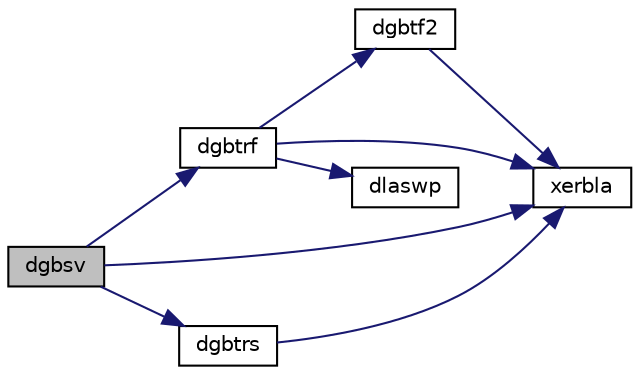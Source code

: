 digraph "dgbsv"
{
 // LATEX_PDF_SIZE
  edge [fontname="Helvetica",fontsize="10",labelfontname="Helvetica",labelfontsize="10"];
  node [fontname="Helvetica",fontsize="10",shape=record];
  rankdir="LR";
  Node1 [label="dgbsv",height=0.2,width=0.4,color="black", fillcolor="grey75", style="filled", fontcolor="black",tooltip="DGBSV computes the solution to system of linear equations A * X = B for GB matrices (simple driver)"];
  Node1 -> Node2 [color="midnightblue",fontsize="10",style="solid",fontname="Helvetica"];
  Node2 [label="dgbtrf",height=0.2,width=0.4,color="black", fillcolor="white", style="filled",URL="$dgbtrf_8f.html#a7fc91ba3f250ad3844eba25d59f5d7be",tooltip="DGBTRF"];
  Node2 -> Node3 [color="midnightblue",fontsize="10",style="solid",fontname="Helvetica"];
  Node3 [label="dgbtf2",height=0.2,width=0.4,color="black", fillcolor="white", style="filled",URL="$dgbtf2_8f.html#ad1efab86e6d869915e059286ecf1bcb1",tooltip="DGBTF2 computes the LU factorization of a general band matrix using the unblocked version of the algo..."];
  Node3 -> Node4 [color="midnightblue",fontsize="10",style="solid",fontname="Helvetica"];
  Node4 [label="xerbla",height=0.2,width=0.4,color="black", fillcolor="white", style="filled",URL="$xerbla_8f.html#a377ee61015baf8dea7770b3a404b1c07",tooltip="XERBLA"];
  Node2 -> Node5 [color="midnightblue",fontsize="10",style="solid",fontname="Helvetica"];
  Node5 [label="dlaswp",height=0.2,width=0.4,color="black", fillcolor="white", style="filled",URL="$dlaswp_8f.html#a3ccc0cf84b0493bd9adcdc02fcff449f",tooltip="DLASWP performs a series of row interchanges on a general rectangular matrix."];
  Node2 -> Node4 [color="midnightblue",fontsize="10",style="solid",fontname="Helvetica"];
  Node1 -> Node6 [color="midnightblue",fontsize="10",style="solid",fontname="Helvetica"];
  Node6 [label="dgbtrs",height=0.2,width=0.4,color="black", fillcolor="white", style="filled",URL="$dgbtrs_8f.html#a37ca5bf29c33e026922c06b3bf188513",tooltip="DGBTRS"];
  Node6 -> Node4 [color="midnightblue",fontsize="10",style="solid",fontname="Helvetica"];
  Node1 -> Node4 [color="midnightblue",fontsize="10",style="solid",fontname="Helvetica"];
}
